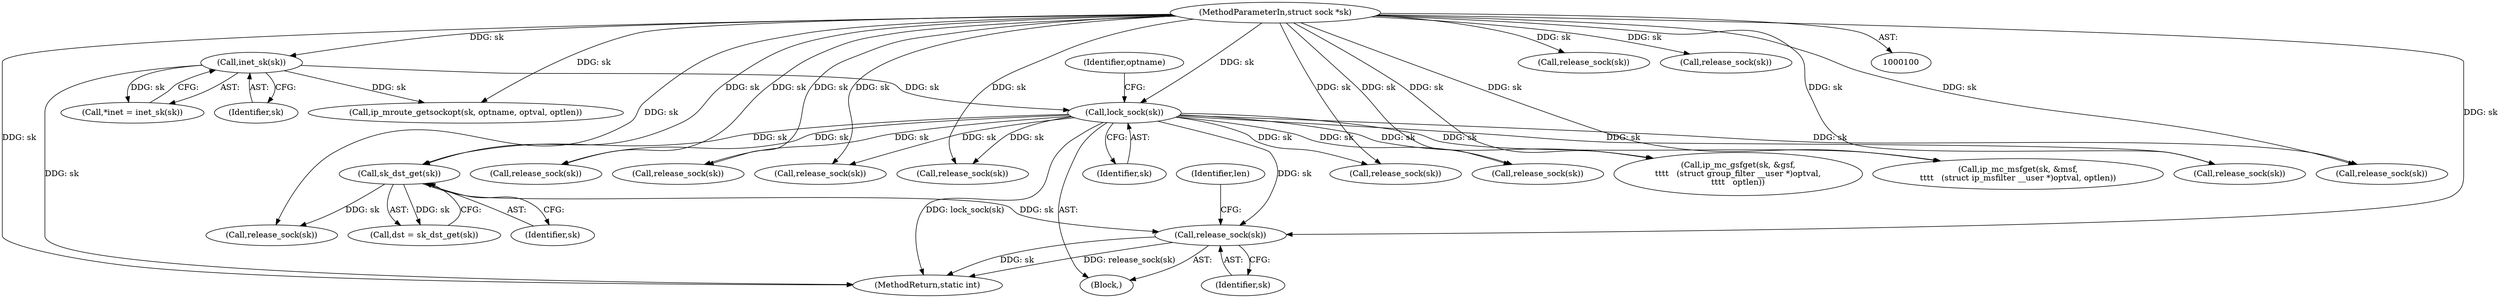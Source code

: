 digraph "0_linux_f6d8bd051c391c1c0458a30b2a7abcd939329259_25@pointer" {
"1000633" [label="(Call,release_sock(sk))"];
"1000341" [label="(Call,sk_dst_get(sk))"];
"1000144" [label="(Call,lock_sock(sk))"];
"1000110" [label="(Call,inet_sk(sk))"];
"1000101" [label="(MethodParameterIn,struct sock *sk)"];
"1000436" [label="(Call,release_sock(sk))"];
"1000633" [label="(Call,release_sock(sk))"];
"1000478" [label="(Call,release_sock(sk))"];
"1000180" [label="(Call,release_sock(sk))"];
"1000628" [label="(Call,release_sock(sk))"];
"1000111" [label="(Identifier,sk)"];
"1000485" [label="(Call,ip_mc_gsfget(sk, &gsf,\n\t\t\t\t   (struct group_filter __user *)optval,\n\t\t\t\t   optlen))"];
"1000698" [label="(MethodReturn,static int)"];
"1000110" [label="(Call,inet_sk(sk))"];
"1000443" [label="(Call,ip_mc_msfget(sk, &msf,\n\t\t\t\t   (struct ip_msfilter __user *)optval, optlen))"];
"1000101" [label="(MethodParameterIn,struct sock *sk)"];
"1000465" [label="(Call,release_sock(sk))"];
"1000147" [label="(Identifier,optname)"];
"1000108" [label="(Call,*inet = inet_sk(sk))"];
"1000393" [label="(Call,release_sock(sk))"];
"1000341" [label="(Call,sk_dst_get(sk))"];
"1000638" [label="(Identifier,len)"];
"1000125" [label="(Call,ip_mroute_getsockopt(sk, optname, optval, optlen))"];
"1000106" [label="(Block,)"];
"1000423" [label="(Call,release_sock(sk))"];
"1000451" [label="(Call,release_sock(sk))"];
"1000493" [label="(Call,release_sock(sk))"];
"1000634" [label="(Identifier,sk)"];
"1000507" [label="(Call,release_sock(sk))"];
"1000145" [label="(Identifier,sk)"];
"1000339" [label="(Call,dst = sk_dst_get(sk))"];
"1000356" [label="(Call,release_sock(sk))"];
"1000342" [label="(Identifier,sk)"];
"1000144" [label="(Call,lock_sock(sk))"];
"1000633" -> "1000106"  [label="AST: "];
"1000633" -> "1000634"  [label="CFG: "];
"1000634" -> "1000633"  [label="AST: "];
"1000638" -> "1000633"  [label="CFG: "];
"1000633" -> "1000698"  [label="DDG: release_sock(sk)"];
"1000633" -> "1000698"  [label="DDG: sk"];
"1000341" -> "1000633"  [label="DDG: sk"];
"1000144" -> "1000633"  [label="DDG: sk"];
"1000101" -> "1000633"  [label="DDG: sk"];
"1000341" -> "1000339"  [label="AST: "];
"1000341" -> "1000342"  [label="CFG: "];
"1000342" -> "1000341"  [label="AST: "];
"1000339" -> "1000341"  [label="CFG: "];
"1000341" -> "1000339"  [label="DDG: sk"];
"1000144" -> "1000341"  [label="DDG: sk"];
"1000101" -> "1000341"  [label="DDG: sk"];
"1000341" -> "1000356"  [label="DDG: sk"];
"1000144" -> "1000106"  [label="AST: "];
"1000144" -> "1000145"  [label="CFG: "];
"1000145" -> "1000144"  [label="AST: "];
"1000147" -> "1000144"  [label="CFG: "];
"1000144" -> "1000698"  [label="DDG: lock_sock(sk)"];
"1000110" -> "1000144"  [label="DDG: sk"];
"1000101" -> "1000144"  [label="DDG: sk"];
"1000144" -> "1000180"  [label="DDG: sk"];
"1000144" -> "1000393"  [label="DDG: sk"];
"1000144" -> "1000423"  [label="DDG: sk"];
"1000144" -> "1000436"  [label="DDG: sk"];
"1000144" -> "1000443"  [label="DDG: sk"];
"1000144" -> "1000465"  [label="DDG: sk"];
"1000144" -> "1000478"  [label="DDG: sk"];
"1000144" -> "1000485"  [label="DDG: sk"];
"1000144" -> "1000507"  [label="DDG: sk"];
"1000144" -> "1000628"  [label="DDG: sk"];
"1000110" -> "1000108"  [label="AST: "];
"1000110" -> "1000111"  [label="CFG: "];
"1000111" -> "1000110"  [label="AST: "];
"1000108" -> "1000110"  [label="CFG: "];
"1000110" -> "1000698"  [label="DDG: sk"];
"1000110" -> "1000108"  [label="DDG: sk"];
"1000101" -> "1000110"  [label="DDG: sk"];
"1000110" -> "1000125"  [label="DDG: sk"];
"1000101" -> "1000100"  [label="AST: "];
"1000101" -> "1000698"  [label="DDG: sk"];
"1000101" -> "1000125"  [label="DDG: sk"];
"1000101" -> "1000180"  [label="DDG: sk"];
"1000101" -> "1000356"  [label="DDG: sk"];
"1000101" -> "1000393"  [label="DDG: sk"];
"1000101" -> "1000423"  [label="DDG: sk"];
"1000101" -> "1000436"  [label="DDG: sk"];
"1000101" -> "1000443"  [label="DDG: sk"];
"1000101" -> "1000451"  [label="DDG: sk"];
"1000101" -> "1000465"  [label="DDG: sk"];
"1000101" -> "1000478"  [label="DDG: sk"];
"1000101" -> "1000485"  [label="DDG: sk"];
"1000101" -> "1000493"  [label="DDG: sk"];
"1000101" -> "1000507"  [label="DDG: sk"];
"1000101" -> "1000628"  [label="DDG: sk"];
}
